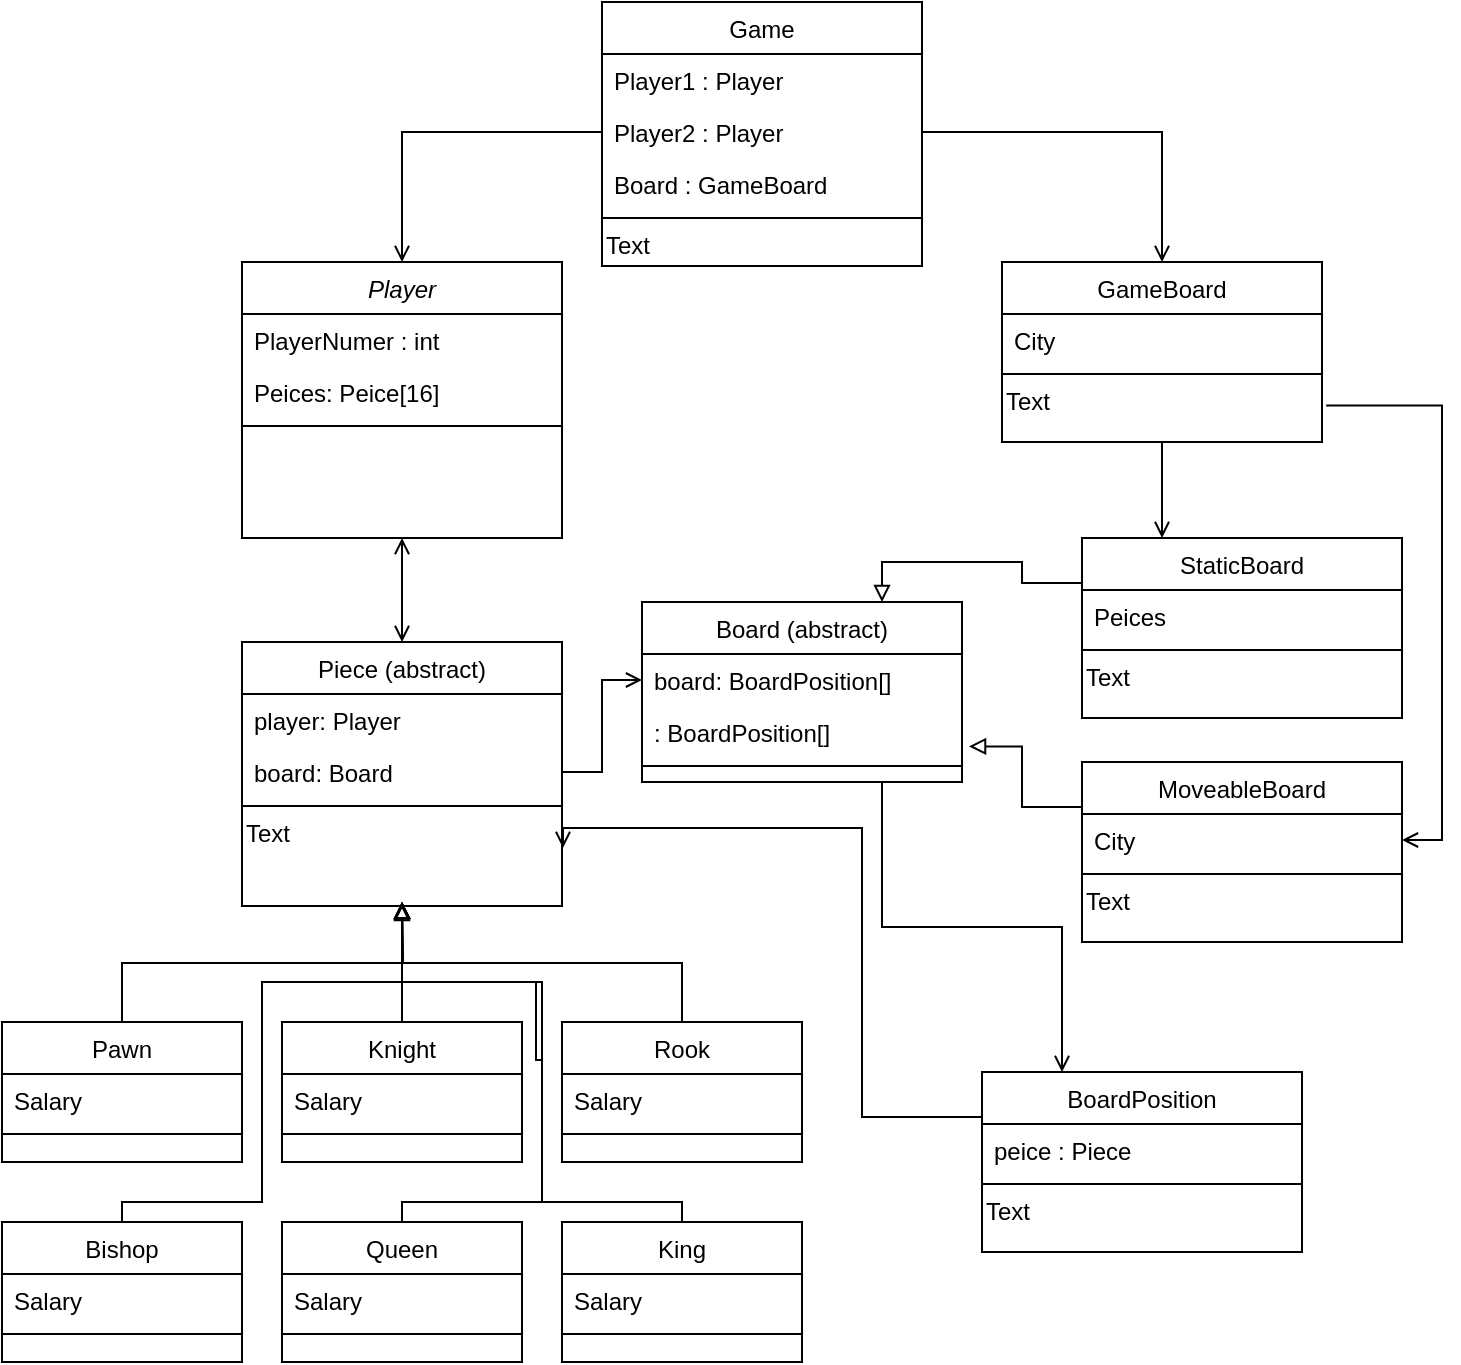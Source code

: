 <mxfile version="12.9.10" type="github"><diagram id="C5RBs43oDa-KdzZeNtuy" name="Page-1"><mxGraphModel dx="1038" dy="552" grid="1" gridSize="10" guides="1" tooltips="1" connect="1" arrows="1" fold="1" page="1" pageScale="1" pageWidth="827" pageHeight="1169" math="0" shadow="0"><root><mxCell id="WIyWlLk6GJQsqaUBKTNV-0"/><mxCell id="WIyWlLk6GJQsqaUBKTNV-1" parent="WIyWlLk6GJQsqaUBKTNV-0"/><mxCell id="lNRmMeMcvW0JSXa-dbg0-25" style="edgeStyle=orthogonalEdgeStyle;rounded=0;orthogonalLoop=1;jettySize=auto;html=1;exitX=0.5;exitY=0;exitDx=0;exitDy=0;endArrow=block;endFill=0;" edge="1" parent="WIyWlLk6GJQsqaUBKTNV-1" source="zkfFHV4jXpPFQw0GAbJ--13"><mxGeometry relative="1" as="geometry"><mxPoint x="200" y="500" as="targetPoint"/></mxGeometry></mxCell><mxCell id="lNRmMeMcvW0JSXa-dbg0-24" style="edgeStyle=orthogonalEdgeStyle;rounded=0;orthogonalLoop=1;jettySize=auto;html=1;exitX=0.5;exitY=0;exitDx=0;exitDy=0;endArrow=block;endFill=0;" edge="1" parent="WIyWlLk6GJQsqaUBKTNV-1" source="lNRmMeMcvW0JSXa-dbg0-6"><mxGeometry relative="1" as="geometry"><mxPoint x="200" y="500" as="targetPoint"/><Array as="points"><mxPoint x="200" y="520"/><mxPoint x="200" y="520"/></Array></mxGeometry></mxCell><mxCell id="lNRmMeMcvW0JSXa-dbg0-6" value="Knight" style="swimlane;fontStyle=0;align=center;verticalAlign=top;childLayout=stackLayout;horizontal=1;startSize=26;horizontalStack=0;resizeParent=1;resizeLast=0;collapsible=1;marginBottom=0;rounded=0;shadow=0;strokeWidth=1;" vertex="1" parent="WIyWlLk6GJQsqaUBKTNV-1"><mxGeometry x="140" y="560" width="120" height="70" as="geometry"><mxRectangle x="340" y="380" width="170" height="26" as="alternateBounds"/></mxGeometry></mxCell><mxCell id="lNRmMeMcvW0JSXa-dbg0-7" value="Salary" style="text;align=left;verticalAlign=top;spacingLeft=4;spacingRight=4;overflow=hidden;rotatable=0;points=[[0,0.5],[1,0.5]];portConstraint=eastwest;" vertex="1" parent="lNRmMeMcvW0JSXa-dbg0-6"><mxGeometry y="26" width="120" height="26" as="geometry"/></mxCell><mxCell id="lNRmMeMcvW0JSXa-dbg0-8" value="" style="line;html=1;strokeWidth=1;align=left;verticalAlign=middle;spacingTop=-1;spacingLeft=3;spacingRight=3;rotatable=0;labelPosition=right;points=[];portConstraint=eastwest;" vertex="1" parent="lNRmMeMcvW0JSXa-dbg0-6"><mxGeometry y="52" width="120" height="8" as="geometry"/></mxCell><mxCell id="lNRmMeMcvW0JSXa-dbg0-26" style="edgeStyle=orthogonalEdgeStyle;rounded=0;orthogonalLoop=1;jettySize=auto;html=1;exitX=0.5;exitY=0;exitDx=0;exitDy=0;endArrow=block;endFill=0;" edge="1" parent="WIyWlLk6GJQsqaUBKTNV-1" source="lNRmMeMcvW0JSXa-dbg0-9"><mxGeometry relative="1" as="geometry"><mxPoint x="200" y="500" as="targetPoint"/></mxGeometry></mxCell><mxCell id="lNRmMeMcvW0JSXa-dbg0-27" style="edgeStyle=orthogonalEdgeStyle;rounded=0;orthogonalLoop=1;jettySize=auto;html=1;exitX=0.5;exitY=0;exitDx=0;exitDy=0;endArrow=block;endFill=0;" edge="1" parent="WIyWlLk6GJQsqaUBKTNV-1" source="lNRmMeMcvW0JSXa-dbg0-12"><mxGeometry relative="1" as="geometry"><mxPoint x="200" y="500" as="targetPoint"/><Array as="points"><mxPoint x="60" y="650"/><mxPoint x="130" y="650"/><mxPoint x="130" y="540"/><mxPoint x="200" y="540"/></Array></mxGeometry></mxCell><mxCell id="lNRmMeMcvW0JSXa-dbg0-30" style="edgeStyle=orthogonalEdgeStyle;rounded=0;orthogonalLoop=1;jettySize=auto;html=1;exitX=0.5;exitY=0;exitDx=0;exitDy=0;endArrow=block;endFill=0;" edge="1" parent="WIyWlLk6GJQsqaUBKTNV-1" source="lNRmMeMcvW0JSXa-dbg0-15"><mxGeometry relative="1" as="geometry"><mxPoint x="200" y="501" as="targetPoint"/><Array as="points"><mxPoint x="200" y="650"/><mxPoint x="270" y="650"/><mxPoint x="270" y="579"/><mxPoint x="267" y="579"/><mxPoint x="267" y="540"/><mxPoint x="200" y="540"/></Array></mxGeometry></mxCell><mxCell id="lNRmMeMcvW0JSXa-dbg0-46" value="Game" style="swimlane;fontStyle=0;align=center;verticalAlign=top;childLayout=stackLayout;horizontal=1;startSize=26;horizontalStack=0;resizeParent=1;resizeLast=0;collapsible=1;marginBottom=0;rounded=0;shadow=0;strokeWidth=1;" vertex="1" parent="WIyWlLk6GJQsqaUBKTNV-1"><mxGeometry x="300" y="50" width="160" height="132" as="geometry"><mxRectangle x="550" y="140" width="160" height="26" as="alternateBounds"/></mxGeometry></mxCell><mxCell id="lNRmMeMcvW0JSXa-dbg0-47" value="Player1 : Player" style="text;align=left;verticalAlign=top;spacingLeft=4;spacingRight=4;overflow=hidden;rotatable=0;points=[[0,0.5],[1,0.5]];portConstraint=eastwest;rounded=0;shadow=0;html=0;" vertex="1" parent="lNRmMeMcvW0JSXa-dbg0-46"><mxGeometry y="26" width="160" height="26" as="geometry"/></mxCell><mxCell id="lNRmMeMcvW0JSXa-dbg0-50" value="Player2 : Player" style="text;align=left;verticalAlign=top;spacingLeft=4;spacingRight=4;overflow=hidden;rotatable=0;points=[[0,0.5],[1,0.5]];portConstraint=eastwest;rounded=0;shadow=0;html=0;" vertex="1" parent="lNRmMeMcvW0JSXa-dbg0-46"><mxGeometry y="52" width="160" height="26" as="geometry"/></mxCell><mxCell id="lNRmMeMcvW0JSXa-dbg0-51" value="Board : GameBoard" style="text;align=left;verticalAlign=top;spacingLeft=4;spacingRight=4;overflow=hidden;rotatable=0;points=[[0,0.5],[1,0.5]];portConstraint=eastwest;rounded=0;shadow=0;html=0;" vertex="1" parent="lNRmMeMcvW0JSXa-dbg0-46"><mxGeometry y="78" width="160" height="26" as="geometry"/></mxCell><mxCell id="lNRmMeMcvW0JSXa-dbg0-48" value="" style="line;html=1;strokeWidth=1;align=left;verticalAlign=middle;spacingTop=-1;spacingLeft=3;spacingRight=3;rotatable=0;labelPosition=right;points=[];portConstraint=eastwest;" vertex="1" parent="lNRmMeMcvW0JSXa-dbg0-46"><mxGeometry y="104" width="160" height="8" as="geometry"/></mxCell><mxCell id="lNRmMeMcvW0JSXa-dbg0-49" value="Text" style="text;html=1;align=left;verticalAlign=middle;resizable=0;points=[];autosize=1;" vertex="1" parent="lNRmMeMcvW0JSXa-dbg0-46"><mxGeometry y="112" width="160" height="20" as="geometry"/></mxCell><mxCell id="lNRmMeMcvW0JSXa-dbg0-15" value="Queen" style="swimlane;fontStyle=0;align=center;verticalAlign=top;childLayout=stackLayout;horizontal=1;startSize=26;horizontalStack=0;resizeParent=1;resizeLast=0;collapsible=1;marginBottom=0;rounded=0;shadow=0;strokeWidth=1;" vertex="1" parent="WIyWlLk6GJQsqaUBKTNV-1"><mxGeometry x="140" y="660" width="120" height="70" as="geometry"><mxRectangle x="340" y="380" width="170" height="26" as="alternateBounds"/></mxGeometry></mxCell><mxCell id="lNRmMeMcvW0JSXa-dbg0-16" value="Salary" style="text;align=left;verticalAlign=top;spacingLeft=4;spacingRight=4;overflow=hidden;rotatable=0;points=[[0,0.5],[1,0.5]];portConstraint=eastwest;" vertex="1" parent="lNRmMeMcvW0JSXa-dbg0-15"><mxGeometry y="26" width="120" height="26" as="geometry"/></mxCell><mxCell id="lNRmMeMcvW0JSXa-dbg0-17" value="" style="line;html=1;strokeWidth=1;align=left;verticalAlign=middle;spacingTop=-1;spacingLeft=3;spacingRight=3;rotatable=0;labelPosition=right;points=[];portConstraint=eastwest;" vertex="1" parent="lNRmMeMcvW0JSXa-dbg0-15"><mxGeometry y="52" width="120" height="8" as="geometry"/></mxCell><mxCell id="zkfFHV4jXpPFQw0GAbJ--13" value="Pawn" style="swimlane;fontStyle=0;align=center;verticalAlign=top;childLayout=stackLayout;horizontal=1;startSize=26;horizontalStack=0;resizeParent=1;resizeLast=0;collapsible=1;marginBottom=0;rounded=0;shadow=0;strokeWidth=1;" parent="WIyWlLk6GJQsqaUBKTNV-1" vertex="1"><mxGeometry y="560" width="120" height="70" as="geometry"><mxRectangle x="340" y="380" width="170" height="26" as="alternateBounds"/></mxGeometry></mxCell><mxCell id="zkfFHV4jXpPFQw0GAbJ--14" value="Salary" style="text;align=left;verticalAlign=top;spacingLeft=4;spacingRight=4;overflow=hidden;rotatable=0;points=[[0,0.5],[1,0.5]];portConstraint=eastwest;" parent="zkfFHV4jXpPFQw0GAbJ--13" vertex="1"><mxGeometry y="26" width="120" height="26" as="geometry"/></mxCell><mxCell id="zkfFHV4jXpPFQw0GAbJ--15" value="" style="line;html=1;strokeWidth=1;align=left;verticalAlign=middle;spacingTop=-1;spacingLeft=3;spacingRight=3;rotatable=0;labelPosition=right;points=[];portConstraint=eastwest;" parent="zkfFHV4jXpPFQw0GAbJ--13" vertex="1"><mxGeometry y="52" width="120" height="8" as="geometry"/></mxCell><mxCell id="lNRmMeMcvW0JSXa-dbg0-12" value="Bishop" style="swimlane;fontStyle=0;align=center;verticalAlign=top;childLayout=stackLayout;horizontal=1;startSize=26;horizontalStack=0;resizeParent=1;resizeLast=0;collapsible=1;marginBottom=0;rounded=0;shadow=0;strokeWidth=1;" vertex="1" parent="WIyWlLk6GJQsqaUBKTNV-1"><mxGeometry y="660" width="120" height="70" as="geometry"><mxRectangle x="340" y="380" width="170" height="26" as="alternateBounds"/></mxGeometry></mxCell><mxCell id="lNRmMeMcvW0JSXa-dbg0-13" value="Salary" style="text;align=left;verticalAlign=top;spacingLeft=4;spacingRight=4;overflow=hidden;rotatable=0;points=[[0,0.5],[1,0.5]];portConstraint=eastwest;" vertex="1" parent="lNRmMeMcvW0JSXa-dbg0-12"><mxGeometry y="26" width="120" height="26" as="geometry"/></mxCell><mxCell id="lNRmMeMcvW0JSXa-dbg0-14" value="" style="line;html=1;strokeWidth=1;align=left;verticalAlign=middle;spacingTop=-1;spacingLeft=3;spacingRight=3;rotatable=0;labelPosition=right;points=[];portConstraint=eastwest;" vertex="1" parent="lNRmMeMcvW0JSXa-dbg0-12"><mxGeometry y="52" width="120" height="8" as="geometry"/></mxCell><mxCell id="lNRmMeMcvW0JSXa-dbg0-9" value="Rook" style="swimlane;fontStyle=0;align=center;verticalAlign=top;childLayout=stackLayout;horizontal=1;startSize=26;horizontalStack=0;resizeParent=1;resizeLast=0;collapsible=1;marginBottom=0;rounded=0;shadow=0;strokeWidth=1;" vertex="1" parent="WIyWlLk6GJQsqaUBKTNV-1"><mxGeometry x="280" y="560" width="120" height="70" as="geometry"><mxRectangle x="340" y="380" width="170" height="26" as="alternateBounds"/></mxGeometry></mxCell><mxCell id="lNRmMeMcvW0JSXa-dbg0-10" value="Salary" style="text;align=left;verticalAlign=top;spacingLeft=4;spacingRight=4;overflow=hidden;rotatable=0;points=[[0,0.5],[1,0.5]];portConstraint=eastwest;" vertex="1" parent="lNRmMeMcvW0JSXa-dbg0-9"><mxGeometry y="26" width="120" height="26" as="geometry"/></mxCell><mxCell id="lNRmMeMcvW0JSXa-dbg0-11" value="" style="line;html=1;strokeWidth=1;align=left;verticalAlign=middle;spacingTop=-1;spacingLeft=3;spacingRight=3;rotatable=0;labelPosition=right;points=[];portConstraint=eastwest;" vertex="1" parent="lNRmMeMcvW0JSXa-dbg0-9"><mxGeometry y="52" width="120" height="8" as="geometry"/></mxCell><mxCell id="lNRmMeMcvW0JSXa-dbg0-28" style="edgeStyle=orthogonalEdgeStyle;rounded=0;orthogonalLoop=1;jettySize=auto;html=1;exitX=0.5;exitY=0;exitDx=0;exitDy=0;endArrow=block;endFill=0;" edge="1" parent="WIyWlLk6GJQsqaUBKTNV-1" source="lNRmMeMcvW0JSXa-dbg0-18"><mxGeometry relative="1" as="geometry"><mxPoint x="200" y="500" as="targetPoint"/><Array as="points"><mxPoint x="340" y="650"/><mxPoint x="270" y="650"/><mxPoint x="270" y="540"/><mxPoint x="200" y="540"/></Array></mxGeometry></mxCell><mxCell id="lNRmMeMcvW0JSXa-dbg0-18" value="King" style="swimlane;fontStyle=0;align=center;verticalAlign=top;childLayout=stackLayout;horizontal=1;startSize=26;horizontalStack=0;resizeParent=1;resizeLast=0;collapsible=1;marginBottom=0;rounded=0;shadow=0;strokeWidth=1;" vertex="1" parent="WIyWlLk6GJQsqaUBKTNV-1"><mxGeometry x="280" y="660" width="120" height="70" as="geometry"><mxRectangle x="340" y="380" width="170" height="26" as="alternateBounds"/></mxGeometry></mxCell><mxCell id="lNRmMeMcvW0JSXa-dbg0-19" value="Salary" style="text;align=left;verticalAlign=top;spacingLeft=4;spacingRight=4;overflow=hidden;rotatable=0;points=[[0,0.5],[1,0.5]];portConstraint=eastwest;" vertex="1" parent="lNRmMeMcvW0JSXa-dbg0-18"><mxGeometry y="26" width="120" height="26" as="geometry"/></mxCell><mxCell id="lNRmMeMcvW0JSXa-dbg0-20" value="" style="line;html=1;strokeWidth=1;align=left;verticalAlign=middle;spacingTop=-1;spacingLeft=3;spacingRight=3;rotatable=0;labelPosition=right;points=[];portConstraint=eastwest;" vertex="1" parent="lNRmMeMcvW0JSXa-dbg0-18"><mxGeometry y="52" width="120" height="8" as="geometry"/></mxCell><mxCell id="lNRmMeMcvW0JSXa-dbg0-31" style="edgeStyle=orthogonalEdgeStyle;rounded=0;orthogonalLoop=1;jettySize=auto;html=1;exitX=0.5;exitY=1;exitDx=0;exitDy=0;entryX=0.5;entryY=0;entryDx=0;entryDy=0;endArrow=open;endFill=0;startArrow=open;startFill=0;" edge="1" parent="WIyWlLk6GJQsqaUBKTNV-1" source="zkfFHV4jXpPFQw0GAbJ--0" target="lNRmMeMcvW0JSXa-dbg0-42"><mxGeometry relative="1" as="geometry"><mxPoint x="200" y="360" as="targetPoint"/></mxGeometry></mxCell><mxCell id="zkfFHV4jXpPFQw0GAbJ--0" value="Player" style="swimlane;fontStyle=2;align=center;verticalAlign=top;childLayout=stackLayout;horizontal=1;startSize=26;horizontalStack=0;resizeParent=1;resizeLast=0;collapsible=1;marginBottom=0;rounded=0;shadow=0;strokeWidth=1;" parent="WIyWlLk6GJQsqaUBKTNV-1" vertex="1"><mxGeometry x="120" y="180" width="160" height="138" as="geometry"><mxRectangle x="230" y="140" width="160" height="26" as="alternateBounds"/></mxGeometry></mxCell><mxCell id="zkfFHV4jXpPFQw0GAbJ--2" value="PlayerNumer : int" style="text;align=left;verticalAlign=top;spacingLeft=4;spacingRight=4;overflow=hidden;rotatable=0;points=[[0,0.5],[1,0.5]];portConstraint=eastwest;rounded=0;shadow=0;html=0;" parent="zkfFHV4jXpPFQw0GAbJ--0" vertex="1"><mxGeometry y="26" width="160" height="26" as="geometry"/></mxCell><mxCell id="zkfFHV4jXpPFQw0GAbJ--3" value="Peices: Peice[16]" style="text;align=left;verticalAlign=top;spacingLeft=4;spacingRight=4;overflow=hidden;rotatable=0;points=[[0,0.5],[1,0.5]];portConstraint=eastwest;rounded=0;shadow=0;html=0;" parent="zkfFHV4jXpPFQw0GAbJ--0" vertex="1"><mxGeometry y="52" width="160" height="26" as="geometry"/></mxCell><mxCell id="zkfFHV4jXpPFQw0GAbJ--4" value="" style="line;html=1;strokeWidth=1;align=left;verticalAlign=middle;spacingTop=-1;spacingLeft=3;spacingRight=3;rotatable=0;labelPosition=right;points=[];portConstraint=eastwest;" parent="zkfFHV4jXpPFQw0GAbJ--0" vertex="1"><mxGeometry y="78" width="160" height="8" as="geometry"/></mxCell><mxCell id="lNRmMeMcvW0JSXa-dbg0-71" style="edgeStyle=orthogonalEdgeStyle;rounded=0;orthogonalLoop=1;jettySize=auto;html=1;exitX=0.5;exitY=1;exitDx=0;exitDy=0;entryX=0.25;entryY=0;entryDx=0;entryDy=0;startArrow=none;startFill=0;endArrow=open;endFill=0;" edge="1" parent="WIyWlLk6GJQsqaUBKTNV-1" source="zkfFHV4jXpPFQw0GAbJ--17" target="lNRmMeMcvW0JSXa-dbg0-37"><mxGeometry relative="1" as="geometry"/></mxCell><mxCell id="lNRmMeMcvW0JSXa-dbg0-72" style="edgeStyle=orthogonalEdgeStyle;rounded=0;orthogonalLoop=1;jettySize=auto;html=1;exitX=1.013;exitY=0.59;exitDx=0;exitDy=0;entryX=1;entryY=0.5;entryDx=0;entryDy=0;startArrow=none;startFill=0;endArrow=open;endFill=0;exitPerimeter=0;" edge="1" parent="WIyWlLk6GJQsqaUBKTNV-1" source="lNRmMeMcvW0JSXa-dbg0-32" target="lNRmMeMcvW0JSXa-dbg0-34"><mxGeometry relative="1" as="geometry"><Array as="points"><mxPoint x="720" y="252"/><mxPoint x="720" y="469"/></Array></mxGeometry></mxCell><mxCell id="zkfFHV4jXpPFQw0GAbJ--17" value="GameBoard" style="swimlane;fontStyle=0;align=center;verticalAlign=top;childLayout=stackLayout;horizontal=1;startSize=26;horizontalStack=0;resizeParent=1;resizeLast=0;collapsible=1;marginBottom=0;rounded=0;shadow=0;strokeWidth=1;" parent="WIyWlLk6GJQsqaUBKTNV-1" vertex="1"><mxGeometry x="500" y="180" width="160" height="90" as="geometry"><mxRectangle x="550" y="140" width="160" height="26" as="alternateBounds"/></mxGeometry></mxCell><mxCell id="zkfFHV4jXpPFQw0GAbJ--19" value="City" style="text;align=left;verticalAlign=top;spacingLeft=4;spacingRight=4;overflow=hidden;rotatable=0;points=[[0,0.5],[1,0.5]];portConstraint=eastwest;rounded=0;shadow=0;html=0;" parent="zkfFHV4jXpPFQw0GAbJ--17" vertex="1"><mxGeometry y="26" width="160" height="26" as="geometry"/></mxCell><mxCell id="zkfFHV4jXpPFQw0GAbJ--23" value="" style="line;html=1;strokeWidth=1;align=left;verticalAlign=middle;spacingTop=-1;spacingLeft=3;spacingRight=3;rotatable=0;labelPosition=right;points=[];portConstraint=eastwest;" parent="zkfFHV4jXpPFQw0GAbJ--17" vertex="1"><mxGeometry y="52" width="160" height="8" as="geometry"/></mxCell><mxCell id="lNRmMeMcvW0JSXa-dbg0-32" value="Text" style="text;html=1;align=left;verticalAlign=middle;resizable=0;points=[];autosize=1;" vertex="1" parent="zkfFHV4jXpPFQw0GAbJ--17"><mxGeometry y="60" width="160" height="20" as="geometry"/></mxCell><mxCell id="lNRmMeMcvW0JSXa-dbg0-52" style="edgeStyle=orthogonalEdgeStyle;rounded=0;orthogonalLoop=1;jettySize=auto;html=1;exitX=0;exitY=0.5;exitDx=0;exitDy=0;startArrow=none;startFill=0;endArrow=open;endFill=0;" edge="1" parent="WIyWlLk6GJQsqaUBKTNV-1" source="lNRmMeMcvW0JSXa-dbg0-50" target="zkfFHV4jXpPFQw0GAbJ--0"><mxGeometry relative="1" as="geometry"/></mxCell><mxCell id="lNRmMeMcvW0JSXa-dbg0-53" style="edgeStyle=orthogonalEdgeStyle;rounded=0;orthogonalLoop=1;jettySize=auto;html=1;exitX=1;exitY=0.5;exitDx=0;exitDy=0;startArrow=none;startFill=0;endArrow=open;endFill=0;" edge="1" parent="WIyWlLk6GJQsqaUBKTNV-1" source="lNRmMeMcvW0JSXa-dbg0-50" target="zkfFHV4jXpPFQw0GAbJ--17"><mxGeometry relative="1" as="geometry"/></mxCell><mxCell id="lNRmMeMcvW0JSXa-dbg0-74" style="edgeStyle=orthogonalEdgeStyle;rounded=0;orthogonalLoop=1;jettySize=auto;html=1;exitX=0.75;exitY=1;exitDx=0;exitDy=0;entryX=0.25;entryY=0;entryDx=0;entryDy=0;startArrow=none;startFill=0;endArrow=open;endFill=0;" edge="1" parent="WIyWlLk6GJQsqaUBKTNV-1" source="lNRmMeMcvW0JSXa-dbg0-66" target="lNRmMeMcvW0JSXa-dbg0-54"><mxGeometry relative="1" as="geometry"/></mxCell><mxCell id="lNRmMeMcvW0JSXa-dbg0-70" style="edgeStyle=orthogonalEdgeStyle;rounded=0;orthogonalLoop=1;jettySize=auto;html=1;exitX=1;exitY=0.5;exitDx=0;exitDy=0;entryX=0;entryY=0.5;entryDx=0;entryDy=0;startArrow=none;startFill=0;endArrow=open;endFill=0;" edge="1" parent="WIyWlLk6GJQsqaUBKTNV-1" source="lNRmMeMcvW0JSXa-dbg0-65" target="lNRmMeMcvW0JSXa-dbg0-67"><mxGeometry relative="1" as="geometry"/></mxCell><mxCell id="lNRmMeMcvW0JSXa-dbg0-75" style="edgeStyle=orthogonalEdgeStyle;rounded=0;orthogonalLoop=1;jettySize=auto;html=1;exitX=0;exitY=0.25;exitDx=0;exitDy=0;entryX=0.75;entryY=0;entryDx=0;entryDy=0;startArrow=none;startFill=0;endArrow=block;endFill=0;" edge="1" parent="WIyWlLk6GJQsqaUBKTNV-1" source="lNRmMeMcvW0JSXa-dbg0-37" target="lNRmMeMcvW0JSXa-dbg0-66"><mxGeometry relative="1" as="geometry"/></mxCell><mxCell id="lNRmMeMcvW0JSXa-dbg0-37" value="StaticBoard" style="swimlane;fontStyle=0;align=center;verticalAlign=top;childLayout=stackLayout;horizontal=1;startSize=26;horizontalStack=0;resizeParent=1;resizeLast=0;collapsible=1;marginBottom=0;rounded=0;shadow=0;strokeWidth=1;" vertex="1" parent="WIyWlLk6GJQsqaUBKTNV-1"><mxGeometry x="540" y="318" width="160" height="90" as="geometry"><mxRectangle x="550" y="140" width="160" height="26" as="alternateBounds"/></mxGeometry></mxCell><mxCell id="lNRmMeMcvW0JSXa-dbg0-38" value="Peices" style="text;align=left;verticalAlign=top;spacingLeft=4;spacingRight=4;overflow=hidden;rotatable=0;points=[[0,0.5],[1,0.5]];portConstraint=eastwest;rounded=0;shadow=0;html=0;" vertex="1" parent="lNRmMeMcvW0JSXa-dbg0-37"><mxGeometry y="26" width="160" height="26" as="geometry"/></mxCell><mxCell id="lNRmMeMcvW0JSXa-dbg0-39" value="" style="line;html=1;strokeWidth=1;align=left;verticalAlign=middle;spacingTop=-1;spacingLeft=3;spacingRight=3;rotatable=0;labelPosition=right;points=[];portConstraint=eastwest;" vertex="1" parent="lNRmMeMcvW0JSXa-dbg0-37"><mxGeometry y="52" width="160" height="8" as="geometry"/></mxCell><mxCell id="lNRmMeMcvW0JSXa-dbg0-40" value="Text" style="text;html=1;align=left;verticalAlign=middle;resizable=0;points=[];autosize=1;" vertex="1" parent="lNRmMeMcvW0JSXa-dbg0-37"><mxGeometry y="60" width="160" height="20" as="geometry"/></mxCell><mxCell id="lNRmMeMcvW0JSXa-dbg0-76" style="edgeStyle=orthogonalEdgeStyle;rounded=0;orthogonalLoop=1;jettySize=auto;html=1;exitX=0;exitY=0.25;exitDx=0;exitDy=0;startArrow=none;startFill=0;endArrow=block;endFill=0;entryX=1.022;entryY=0.777;entryDx=0;entryDy=0;entryPerimeter=0;" edge="1" parent="WIyWlLk6GJQsqaUBKTNV-1" source="lNRmMeMcvW0JSXa-dbg0-33" target="lNRmMeMcvW0JSXa-dbg0-90"><mxGeometry relative="1" as="geometry"><mxPoint x="720" y="100" as="targetPoint"/></mxGeometry></mxCell><mxCell id="lNRmMeMcvW0JSXa-dbg0-33" value="MoveableBoard" style="swimlane;fontStyle=0;align=center;verticalAlign=top;childLayout=stackLayout;horizontal=1;startSize=26;horizontalStack=0;resizeParent=1;resizeLast=0;collapsible=1;marginBottom=0;rounded=0;shadow=0;strokeWidth=1;" vertex="1" parent="WIyWlLk6GJQsqaUBKTNV-1"><mxGeometry x="540" y="430" width="160" height="90" as="geometry"><mxRectangle x="550" y="140" width="160" height="26" as="alternateBounds"/></mxGeometry></mxCell><mxCell id="lNRmMeMcvW0JSXa-dbg0-34" value="City" style="text;align=left;verticalAlign=top;spacingLeft=4;spacingRight=4;overflow=hidden;rotatable=0;points=[[0,0.5],[1,0.5]];portConstraint=eastwest;rounded=0;shadow=0;html=0;" vertex="1" parent="lNRmMeMcvW0JSXa-dbg0-33"><mxGeometry y="26" width="160" height="26" as="geometry"/></mxCell><mxCell id="lNRmMeMcvW0JSXa-dbg0-35" value="" style="line;html=1;strokeWidth=1;align=left;verticalAlign=middle;spacingTop=-1;spacingLeft=3;spacingRight=3;rotatable=0;labelPosition=right;points=[];portConstraint=eastwest;" vertex="1" parent="lNRmMeMcvW0JSXa-dbg0-33"><mxGeometry y="52" width="160" height="8" as="geometry"/></mxCell><mxCell id="lNRmMeMcvW0JSXa-dbg0-36" value="Text" style="text;html=1;align=left;verticalAlign=middle;resizable=0;points=[];autosize=1;" vertex="1" parent="lNRmMeMcvW0JSXa-dbg0-33"><mxGeometry y="60" width="160" height="20" as="geometry"/></mxCell><mxCell id="lNRmMeMcvW0JSXa-dbg0-73" style="edgeStyle=orthogonalEdgeStyle;rounded=0;orthogonalLoop=1;jettySize=auto;html=1;exitX=0;exitY=0.25;exitDx=0;exitDy=0;entryX=1.003;entryY=0.85;entryDx=0;entryDy=0;entryPerimeter=0;startArrow=none;startFill=0;endArrow=open;endFill=0;" edge="1" parent="WIyWlLk6GJQsqaUBKTNV-1" source="lNRmMeMcvW0JSXa-dbg0-54" target="lNRmMeMcvW0JSXa-dbg0-45"><mxGeometry relative="1" as="geometry"><Array as="points"><mxPoint x="430" y="608"/><mxPoint x="430" y="463"/></Array></mxGeometry></mxCell><mxCell id="lNRmMeMcvW0JSXa-dbg0-54" value="BoardPosition" style="swimlane;fontStyle=0;align=center;verticalAlign=top;childLayout=stackLayout;horizontal=1;startSize=26;horizontalStack=0;resizeParent=1;resizeLast=0;collapsible=1;marginBottom=0;rounded=0;shadow=0;strokeWidth=1;" vertex="1" parent="WIyWlLk6GJQsqaUBKTNV-1"><mxGeometry x="490" y="585" width="160" height="90" as="geometry"><mxRectangle x="550" y="140" width="160" height="26" as="alternateBounds"/></mxGeometry></mxCell><mxCell id="lNRmMeMcvW0JSXa-dbg0-55" value="peice : Piece" style="text;align=left;verticalAlign=top;spacingLeft=4;spacingRight=4;overflow=hidden;rotatable=0;points=[[0,0.5],[1,0.5]];portConstraint=eastwest;rounded=0;shadow=0;html=0;" vertex="1" parent="lNRmMeMcvW0JSXa-dbg0-54"><mxGeometry y="26" width="160" height="26" as="geometry"/></mxCell><mxCell id="lNRmMeMcvW0JSXa-dbg0-56" value="" style="line;html=1;strokeWidth=1;align=left;verticalAlign=middle;spacingTop=-1;spacingLeft=3;spacingRight=3;rotatable=0;labelPosition=right;points=[];portConstraint=eastwest;" vertex="1" parent="lNRmMeMcvW0JSXa-dbg0-54"><mxGeometry y="52" width="160" height="8" as="geometry"/></mxCell><mxCell id="lNRmMeMcvW0JSXa-dbg0-57" value="Text" style="text;html=1;align=left;verticalAlign=middle;resizable=0;points=[];autosize=1;" vertex="1" parent="lNRmMeMcvW0JSXa-dbg0-54"><mxGeometry y="60" width="160" height="20" as="geometry"/></mxCell><mxCell id="lNRmMeMcvW0JSXa-dbg0-42" value="Piece (abstract)" style="swimlane;fontStyle=0;align=center;verticalAlign=top;childLayout=stackLayout;horizontal=1;startSize=26;horizontalStack=0;resizeParent=1;resizeLast=0;collapsible=1;marginBottom=0;rounded=0;shadow=0;strokeWidth=1;" vertex="1" parent="WIyWlLk6GJQsqaUBKTNV-1"><mxGeometry x="120" y="370" width="160" height="132" as="geometry"><mxRectangle x="550" y="140" width="160" height="26" as="alternateBounds"/></mxGeometry></mxCell><mxCell id="lNRmMeMcvW0JSXa-dbg0-43" value="player: Player" style="text;align=left;verticalAlign=top;spacingLeft=4;spacingRight=4;overflow=hidden;rotatable=0;points=[[0,0.5],[1,0.5]];portConstraint=eastwest;rounded=0;shadow=0;html=0;" vertex="1" parent="lNRmMeMcvW0JSXa-dbg0-42"><mxGeometry y="26" width="160" height="26" as="geometry"/></mxCell><mxCell id="lNRmMeMcvW0JSXa-dbg0-65" value="board: Board" style="text;align=left;verticalAlign=top;spacingLeft=4;spacingRight=4;overflow=hidden;rotatable=0;points=[[0,0.5],[1,0.5]];portConstraint=eastwest;rounded=0;shadow=0;html=0;" vertex="1" parent="lNRmMeMcvW0JSXa-dbg0-42"><mxGeometry y="52" width="160" height="26" as="geometry"/></mxCell><mxCell id="lNRmMeMcvW0JSXa-dbg0-44" value="" style="line;html=1;strokeWidth=1;align=left;verticalAlign=middle;spacingTop=-1;spacingLeft=3;spacingRight=3;rotatable=0;labelPosition=right;points=[];portConstraint=eastwest;" vertex="1" parent="lNRmMeMcvW0JSXa-dbg0-42"><mxGeometry y="78" width="160" height="8" as="geometry"/></mxCell><mxCell id="lNRmMeMcvW0JSXa-dbg0-45" value="Text" style="text;html=1;align=left;verticalAlign=middle;resizable=0;points=[];autosize=1;" vertex="1" parent="lNRmMeMcvW0JSXa-dbg0-42"><mxGeometry y="86" width="160" height="20" as="geometry"/></mxCell><mxCell id="lNRmMeMcvW0JSXa-dbg0-66" value="Board (abstract)" style="swimlane;fontStyle=0;align=center;verticalAlign=top;childLayout=stackLayout;horizontal=1;startSize=26;horizontalStack=0;resizeParent=1;resizeLast=0;collapsible=1;marginBottom=0;rounded=0;shadow=0;strokeWidth=1;" vertex="1" parent="WIyWlLk6GJQsqaUBKTNV-1"><mxGeometry x="320" y="350" width="160" height="90" as="geometry"><mxRectangle x="550" y="140" width="160" height="26" as="alternateBounds"/></mxGeometry></mxCell><mxCell id="lNRmMeMcvW0JSXa-dbg0-67" value="board: BoardPosition[]" style="text;align=left;verticalAlign=top;spacingLeft=4;spacingRight=4;overflow=hidden;rotatable=0;points=[[0,0.5],[1,0.5]];portConstraint=eastwest;rounded=0;shadow=0;html=0;" vertex="1" parent="lNRmMeMcvW0JSXa-dbg0-66"><mxGeometry y="26" width="160" height="26" as="geometry"/></mxCell><mxCell id="lNRmMeMcvW0JSXa-dbg0-90" value=": BoardPosition[]" style="text;align=left;verticalAlign=top;spacingLeft=4;spacingRight=4;overflow=hidden;rotatable=0;points=[[0,0.5],[1,0.5]];portConstraint=eastwest;rounded=0;shadow=0;html=0;" vertex="1" parent="lNRmMeMcvW0JSXa-dbg0-66"><mxGeometry y="52" width="160" height="26" as="geometry"/></mxCell><mxCell id="lNRmMeMcvW0JSXa-dbg0-68" value="" style="line;html=1;strokeWidth=1;align=left;verticalAlign=middle;spacingTop=-1;spacingLeft=3;spacingRight=3;rotatable=0;labelPosition=right;points=[];portConstraint=eastwest;" vertex="1" parent="lNRmMeMcvW0JSXa-dbg0-66"><mxGeometry y="78" width="160" height="8" as="geometry"/></mxCell></root></mxGraphModel></diagram></mxfile>